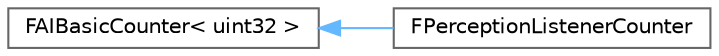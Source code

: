 digraph "Graphical Class Hierarchy"
{
 // INTERACTIVE_SVG=YES
 // LATEX_PDF_SIZE
  bgcolor="transparent";
  edge [fontname=Helvetica,fontsize=10,labelfontname=Helvetica,labelfontsize=10];
  node [fontname=Helvetica,fontsize=10,shape=box,height=0.2,width=0.4];
  rankdir="LR";
  Node0 [id="Node000000",label="FAIBasicCounter\< uint32 \>",height=0.2,width=0.4,color="grey40", fillcolor="white", style="filled",URL="$dc/d7e/structFAIBasicCounter.html",tooltip=" "];
  Node0 -> Node1 [id="edge3001_Node000000_Node000001",dir="back",color="steelblue1",style="solid",tooltip=" "];
  Node1 [id="Node000001",label="FPerceptionListenerCounter",height=0.2,width=0.4,color="grey40", fillcolor="white", style="filled",URL="$d4/dad/structFPerceptionListenerCounter.html",tooltip=" "];
}
